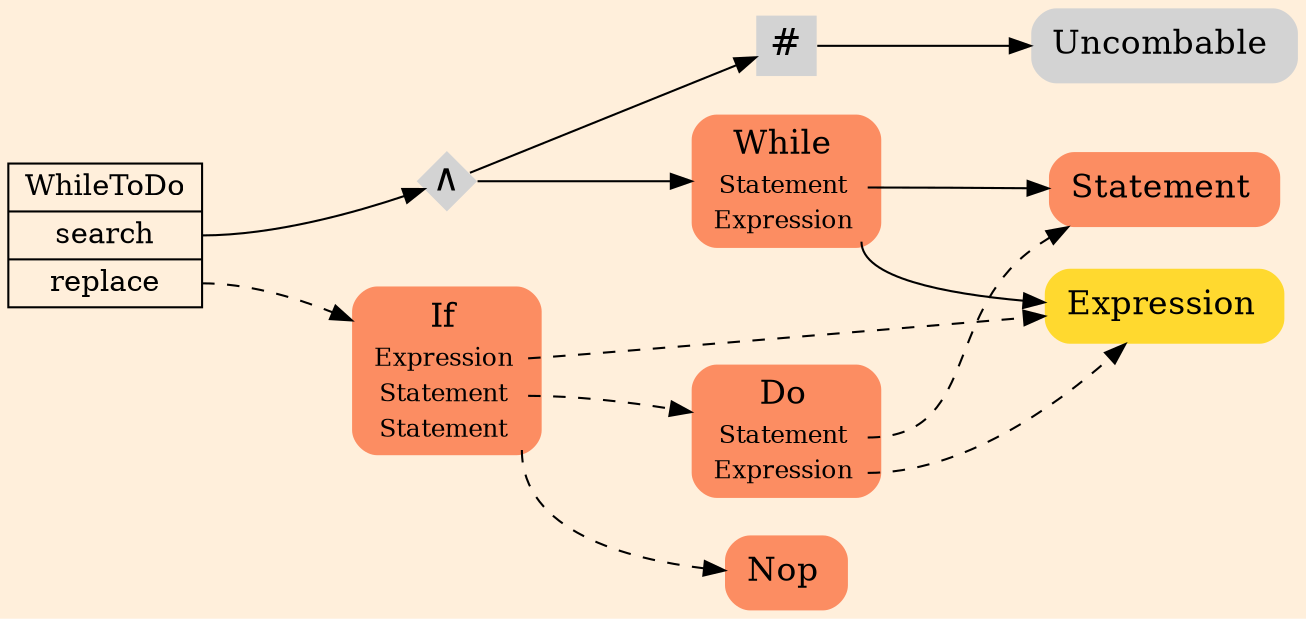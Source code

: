 digraph Inferno {
graph [
    rankdir = "LR"
    ranksep = 1.0
    size = "14,20"
    bgcolor = antiquewhite1
    color = black
    fontcolor = black
];
node [
];
// -------------------- transformation figure --------------------
"CR#P36-0" [
    shape = "record"
    fillcolor = antiquewhite1
    label = "<fixed> WhileToDo | <port0> search | <port1> replace"
    style = "filled"
    fontsize = "14"
    color = black
    fontcolor = black
];

"#B-2-634" [
    shape = "diamond"
    label = <∧>
    style = "filled"
    fontsize = "18"
    penwidth = 0.0
    fixedsize = true
    width = 0.4
    height = 0.4
];

"#B-2-628" [
    shape = "plaintext"
    fillcolor = "/set28/2"
    label = <<TABLE BORDER="0" CELLBORDER="0" CELLSPACING="0">
     <TR><TD><FONT POINT-SIZE="16.0">While</FONT></TD><TD></TD></TR>
     <TR><TD>Statement</TD><TD PORT="port0"></TD></TR>
     <TR><TD>Expression</TD><TD PORT="port1"></TD></TR>
    </TABLE>>
    style = "rounded,filled"
    fontsize = "12"
];

"#B-2-629" [
    shape = "plaintext"
    fillcolor = "/set28/2"
    label = <<TABLE BORDER="0" CELLBORDER="0" CELLSPACING="0">
     <TR><TD><FONT POINT-SIZE="16.0">Statement</FONT></TD><TD></TD></TR>
    </TABLE>>
    style = "rounded,filled"
    fontsize = "12"
];

"#B-2-630" [
    shape = "plaintext"
    fillcolor = "/set28/6"
    label = <<TABLE BORDER="0" CELLBORDER="0" CELLSPACING="0">
     <TR><TD><FONT POINT-SIZE="16.0">Expression</FONT></TD><TD></TD></TR>
    </TABLE>>
    style = "rounded,filled"
    fontsize = "12"
];

"#B-4-3" [
    shape = "square"
    label = <#>
    style = "filled"
    fontsize = "18"
    penwidth = 0.0
    fixedsize = true
    width = 0.4
    height = 0.4
];

"#B-2-635" [
    shape = "plaintext"
    label = <<TABLE BORDER="0" CELLBORDER="0" CELLSPACING="0">
     <TR><TD><FONT POINT-SIZE="16.0">Uncombable</FONT></TD><TD></TD></TR>
    </TABLE>>
    style = "rounded,filled"
    fontsize = "12"
];

"#B-2-632" [
    shape = "plaintext"
    fillcolor = "/set28/2"
    label = <<TABLE BORDER="0" CELLBORDER="0" CELLSPACING="0">
     <TR><TD><FONT POINT-SIZE="16.0">If</FONT></TD><TD></TD></TR>
     <TR><TD>Expression</TD><TD PORT="port0"></TD></TR>
     <TR><TD>Statement</TD><TD PORT="port1"></TD></TR>
     <TR><TD>Statement</TD><TD PORT="port2"></TD></TR>
    </TABLE>>
    style = "rounded,filled"
    fontsize = "12"
];

"#B-2-633" [
    shape = "plaintext"
    fillcolor = "/set28/2"
    label = <<TABLE BORDER="0" CELLBORDER="0" CELLSPACING="0">
     <TR><TD><FONT POINT-SIZE="16.0">Do</FONT></TD><TD></TD></TR>
     <TR><TD>Statement</TD><TD PORT="port0"></TD></TR>
     <TR><TD>Expression</TD><TD PORT="port1"></TD></TR>
    </TABLE>>
    style = "rounded,filled"
    fontsize = "12"
];

"#B-2-631" [
    shape = "plaintext"
    fillcolor = "/set28/2"
    label = <<TABLE BORDER="0" CELLBORDER="0" CELLSPACING="0">
     <TR><TD><FONT POINT-SIZE="16.0">Nop</FONT></TD><TD></TD></TR>
    </TABLE>>
    style = "rounded,filled"
    fontsize = "12"
];



// -------------------- links --------------------
// links for block CR#P36-0
"CR#P36-0":port0 -> "#B-2-634" [
    style="solid"
    color = black
    fontcolor = black
];

"CR#P36-0":port1 -> "#B-2-632" [
    style="dashed"
    color = black
    fontcolor = black
];

// links for block #B-2-634
"#B-2-634" -> "#B-2-628" [
    style="solid"
    color = black
    fontcolor = black
];

"#B-2-634" -> "#B-4-3" [
    style="solid"
    color = black
    fontcolor = black
];

// links for block #B-2-628
"#B-2-628":port0 -> "#B-2-629" [
    style="solid"
    color = black
    fontcolor = black
];

"#B-2-628":port1 -> "#B-2-630" [
    style="solid"
    color = black
    fontcolor = black
];

// links for block #B-2-629
// links for block #B-2-630
// links for block #B-4-3
"#B-4-3" -> "#B-2-635" [
    style="solid"
    color = black
    fontcolor = black
];

// links for block #B-2-635
// links for block #B-2-632
"#B-2-632":port0 -> "#B-2-630" [
    style="dashed"
    color = black
    fontcolor = black
];

"#B-2-632":port1 -> "#B-2-633" [
    style="dashed"
    color = black
    fontcolor = black
];

"#B-2-632":port2 -> "#B-2-631" [
    style="dashed"
    color = black
    fontcolor = black
];

// links for block #B-2-633
"#B-2-633":port0 -> "#B-2-629" [
    style="dashed"
    color = black
    fontcolor = black
];

"#B-2-633":port1 -> "#B-2-630" [
    style="dashed"
    color = black
    fontcolor = black
];

// links for block #B-2-631
}
